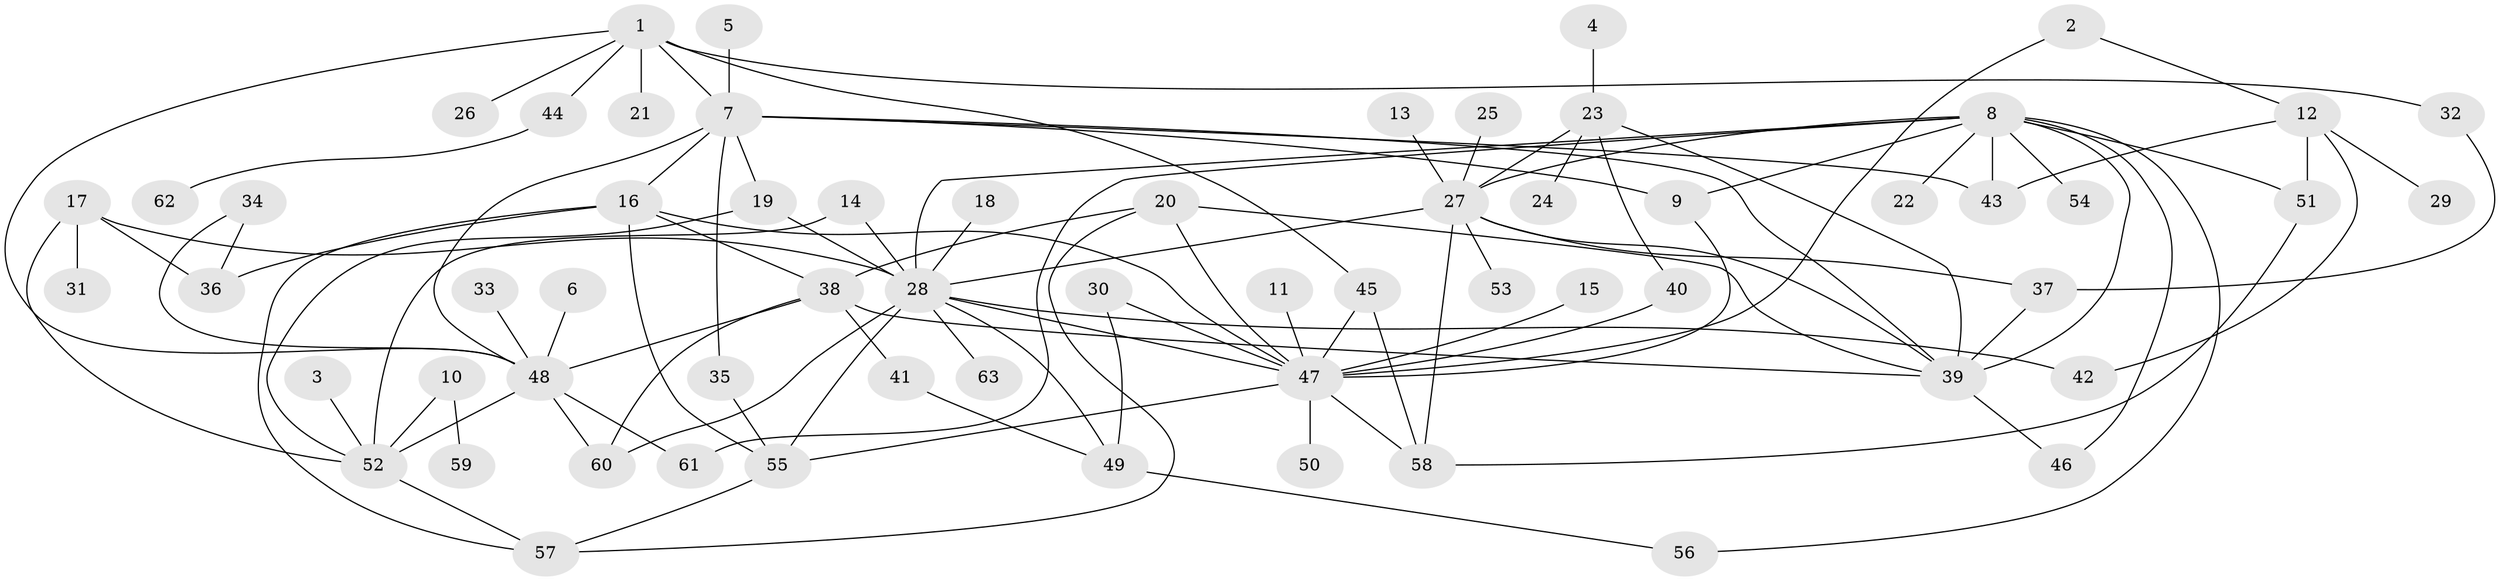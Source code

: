 // original degree distribution, {10: 0.008, 13: 0.008, 5: 0.056, 12: 0.008, 9: 0.016, 11: 0.016, 8: 0.008, 1: 0.456, 2: 0.272, 14: 0.016, 7: 0.008, 4: 0.056, 6: 0.008, 3: 0.064}
// Generated by graph-tools (version 1.1) at 2025/01/03/09/25 03:01:46]
// undirected, 63 vertices, 103 edges
graph export_dot {
graph [start="1"]
  node [color=gray90,style=filled];
  1;
  2;
  3;
  4;
  5;
  6;
  7;
  8;
  9;
  10;
  11;
  12;
  13;
  14;
  15;
  16;
  17;
  18;
  19;
  20;
  21;
  22;
  23;
  24;
  25;
  26;
  27;
  28;
  29;
  30;
  31;
  32;
  33;
  34;
  35;
  36;
  37;
  38;
  39;
  40;
  41;
  42;
  43;
  44;
  45;
  46;
  47;
  48;
  49;
  50;
  51;
  52;
  53;
  54;
  55;
  56;
  57;
  58;
  59;
  60;
  61;
  62;
  63;
  1 -- 7 [weight=1.0];
  1 -- 21 [weight=1.0];
  1 -- 26 [weight=1.0];
  1 -- 32 [weight=1.0];
  1 -- 44 [weight=1.0];
  1 -- 45 [weight=1.0];
  1 -- 48 [weight=1.0];
  2 -- 12 [weight=1.0];
  2 -- 47 [weight=1.0];
  3 -- 52 [weight=1.0];
  4 -- 23 [weight=1.0];
  5 -- 7 [weight=1.0];
  6 -- 48 [weight=1.0];
  7 -- 9 [weight=1.0];
  7 -- 16 [weight=1.0];
  7 -- 19 [weight=1.0];
  7 -- 35 [weight=1.0];
  7 -- 39 [weight=1.0];
  7 -- 43 [weight=1.0];
  7 -- 48 [weight=2.0];
  8 -- 9 [weight=1.0];
  8 -- 22 [weight=1.0];
  8 -- 27 [weight=1.0];
  8 -- 28 [weight=1.0];
  8 -- 39 [weight=1.0];
  8 -- 43 [weight=1.0];
  8 -- 46 [weight=1.0];
  8 -- 51 [weight=1.0];
  8 -- 54 [weight=1.0];
  8 -- 56 [weight=1.0];
  8 -- 61 [weight=1.0];
  9 -- 47 [weight=1.0];
  10 -- 52 [weight=1.0];
  10 -- 59 [weight=1.0];
  11 -- 47 [weight=1.0];
  12 -- 29 [weight=1.0];
  12 -- 42 [weight=1.0];
  12 -- 43 [weight=1.0];
  12 -- 51 [weight=1.0];
  13 -- 27 [weight=1.0];
  14 -- 28 [weight=1.0];
  14 -- 52 [weight=1.0];
  15 -- 47 [weight=1.0];
  16 -- 36 [weight=1.0];
  16 -- 38 [weight=1.0];
  16 -- 47 [weight=1.0];
  16 -- 55 [weight=1.0];
  16 -- 57 [weight=1.0];
  17 -- 28 [weight=1.0];
  17 -- 31 [weight=1.0];
  17 -- 36 [weight=1.0];
  17 -- 52 [weight=1.0];
  18 -- 28 [weight=1.0];
  19 -- 28 [weight=1.0];
  19 -- 52 [weight=1.0];
  20 -- 38 [weight=1.0];
  20 -- 39 [weight=1.0];
  20 -- 47 [weight=1.0];
  20 -- 57 [weight=1.0];
  23 -- 24 [weight=1.0];
  23 -- 27 [weight=1.0];
  23 -- 39 [weight=1.0];
  23 -- 40 [weight=1.0];
  25 -- 27 [weight=1.0];
  27 -- 28 [weight=1.0];
  27 -- 37 [weight=1.0];
  27 -- 39 [weight=1.0];
  27 -- 53 [weight=1.0];
  27 -- 58 [weight=1.0];
  28 -- 42 [weight=1.0];
  28 -- 47 [weight=1.0];
  28 -- 49 [weight=1.0];
  28 -- 55 [weight=1.0];
  28 -- 60 [weight=1.0];
  28 -- 63 [weight=1.0];
  30 -- 47 [weight=1.0];
  30 -- 49 [weight=1.0];
  32 -- 37 [weight=1.0];
  33 -- 48 [weight=1.0];
  34 -- 36 [weight=1.0];
  34 -- 48 [weight=1.0];
  35 -- 55 [weight=1.0];
  37 -- 39 [weight=1.0];
  38 -- 39 [weight=1.0];
  38 -- 41 [weight=2.0];
  38 -- 48 [weight=1.0];
  38 -- 60 [weight=1.0];
  39 -- 46 [weight=1.0];
  40 -- 47 [weight=1.0];
  41 -- 49 [weight=1.0];
  44 -- 62 [weight=1.0];
  45 -- 47 [weight=1.0];
  45 -- 58 [weight=1.0];
  47 -- 50 [weight=1.0];
  47 -- 55 [weight=1.0];
  47 -- 58 [weight=1.0];
  48 -- 52 [weight=1.0];
  48 -- 60 [weight=1.0];
  48 -- 61 [weight=1.0];
  49 -- 56 [weight=1.0];
  51 -- 58 [weight=1.0];
  52 -- 57 [weight=1.0];
  55 -- 57 [weight=1.0];
}
